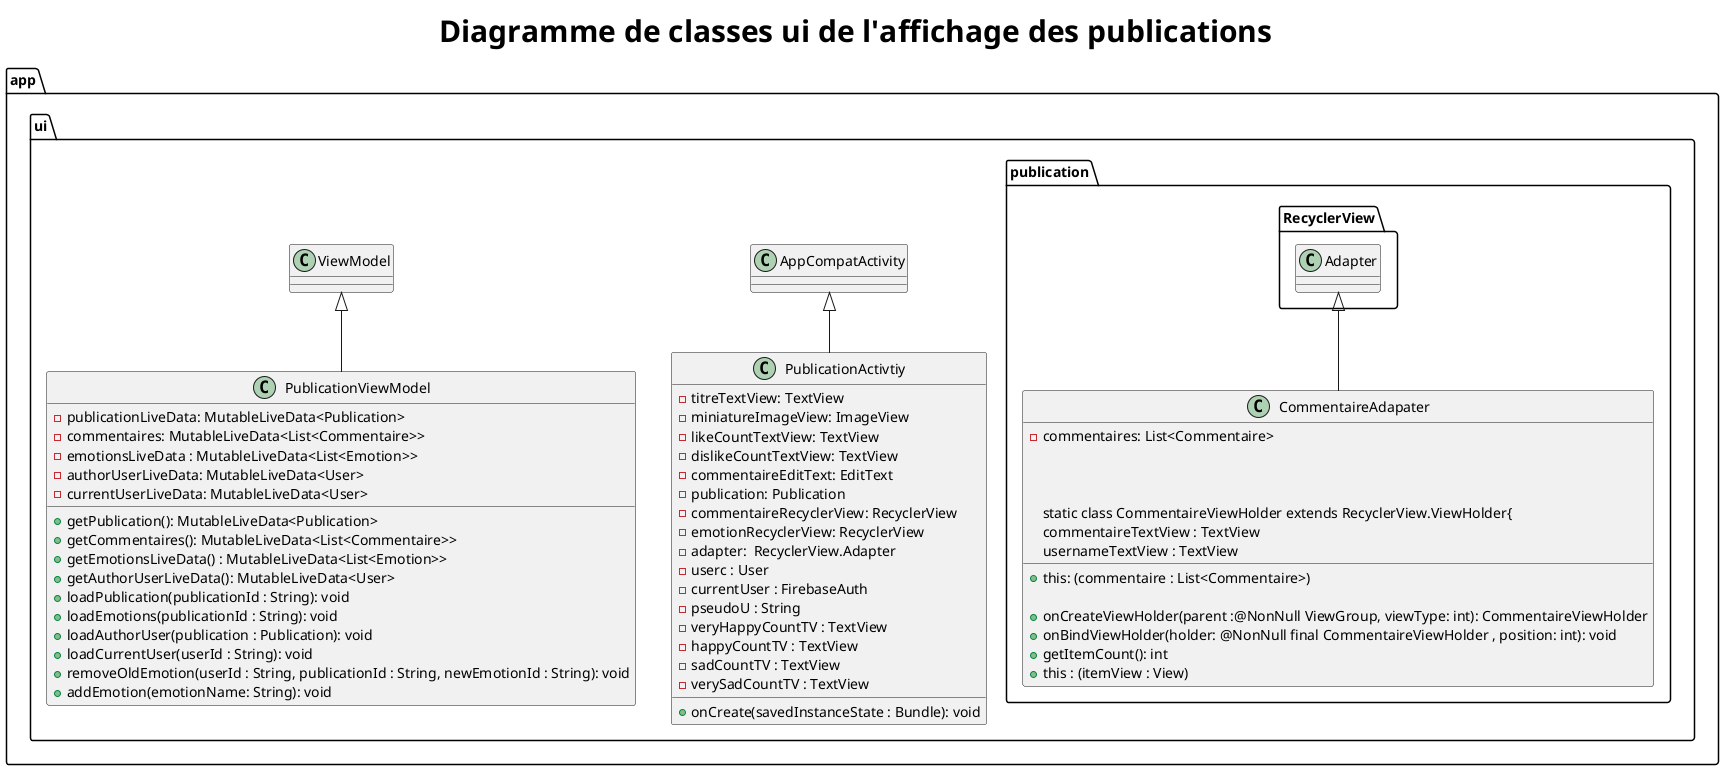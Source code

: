 @startuml modelui7
title <size:30><b>Diagramme de classes ui de l'affichage des publications</b></size>

package app{

  package ui{

  package publication{

          class CommentaireAdapater extends RecyclerView.Adapter {
              - commentaires: List<Commentaire>

               + this: (commentaire : List<Commentaire>)

                + onCreateViewHolder(parent :@NonNull ViewGroup, viewType: int): CommentaireViewHolder
                + onBindViewHolder(holder: @NonNull final CommentaireViewHolder , position: int): void
                + getItemCount(): int

                static class CommentaireViewHolder extends RecyclerView.ViewHolder{
                     commentaireTextView : TextView
                     usernameTextView : TextView

                     + this : (itemView : View)
                }
          }


          class PublicationActivtiy extends AppCompatActivity{
                 - titreTextView: TextView
                 - miniatureImageView: ImageView
                 - likeCountTextView: TextView
                 - dislikeCountTextView: TextView
                 - commentaireEditText: EditText
                 - publication: Publication
                 - commentaireRecyclerView: RecyclerView
                 - emotionRecyclerView: RecyclerView
                 - adapter:  RecyclerView.Adapter
                 - userc : User
                 - currentUser : FirebaseAuth
                 - pseudoU : String
                 - veryHappyCountTV : TextView
                 - happyCountTV : TextView
                 - sadCountTV : TextView
                 - verySadCountTV : TextView

                 + onCreate(savedInstanceState : Bundle): void
          }

          class PublicationViewModel extends ViewModel{
              - publicationLiveData: MutableLiveData<Publication>
              - commentaires: MutableLiveData<List<Commentaire>>
              - emotionsLiveData : MutableLiveData<List<Emotion>>
              - authorUserLiveData: MutableLiveData<User>
              - currentUserLiveData: MutableLiveData<User>

              + getPublication(): MutableLiveData<Publication>
              + getCommentaires(): MutableLiveData<List<Commentaire>>
              + getEmotionsLiveData() : MutableLiveData<List<Emotion>>
              + getAuthorUserLiveData(): MutableLiveData<User>
              + loadPublication(publicationId : String): void
              + loadEmotions(publicationId : String): void
              + loadAuthorUser(publication : Publication): void
              + loadCurrentUser(userId : String): void
              + removeOldEmotion(userId : String, publicationId : String, newEmotionId : String): void
              + addEmotion(emotionName: String): void
          }
      }
   }
@enduml
